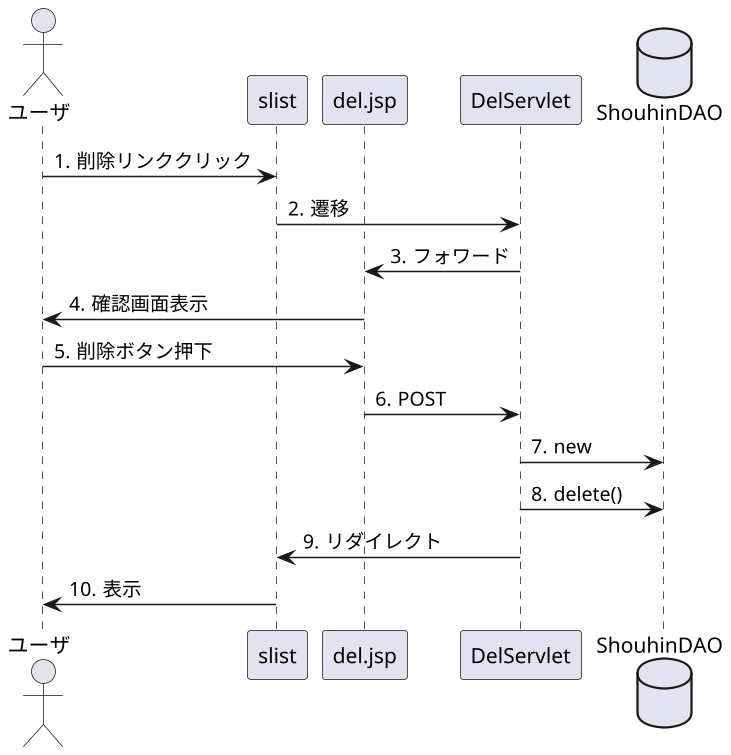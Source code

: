 @startuml
scale 1.5
autonumber "#."

actor ユーザ
participant slist
participant del.jsp
participant DelServlet
database ShouhinDAO

ユーザ -> slist:削除リンククリック
slist -> DelServlet:遷移
DelServlet -> del.jsp:フォワード
del.jsp ->ユーザ:確認画面表示
ユーザ -> del.jsp :削除ボタン押下
del.jsp -> DelServlet:POST
DelServlet -> ShouhinDAO:new
DelServlet -> ShouhinDAO:delete()
DelServlet -> slist:リダイレクト
slist -> ユーザ:表示
@enduml
